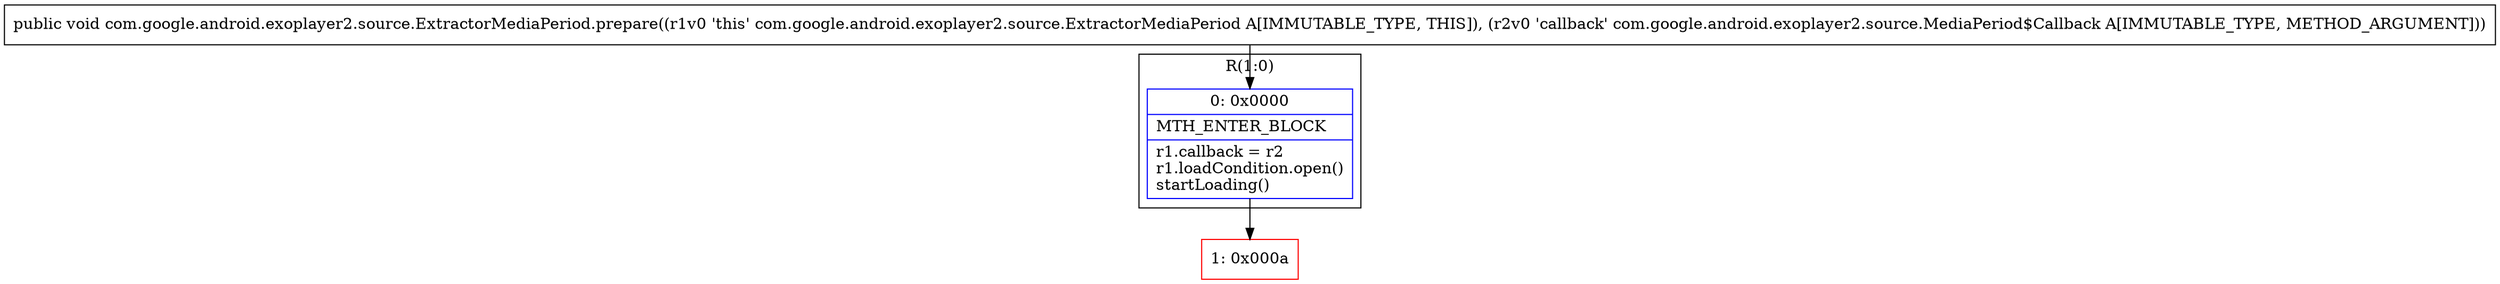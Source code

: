 digraph "CFG forcom.google.android.exoplayer2.source.ExtractorMediaPeriod.prepare(Lcom\/google\/android\/exoplayer2\/source\/MediaPeriod$Callback;)V" {
subgraph cluster_Region_2090882774 {
label = "R(1:0)";
node [shape=record,color=blue];
Node_0 [shape=record,label="{0\:\ 0x0000|MTH_ENTER_BLOCK\l|r1.callback = r2\lr1.loadCondition.open()\lstartLoading()\l}"];
}
Node_1 [shape=record,color=red,label="{1\:\ 0x000a}"];
MethodNode[shape=record,label="{public void com.google.android.exoplayer2.source.ExtractorMediaPeriod.prepare((r1v0 'this' com.google.android.exoplayer2.source.ExtractorMediaPeriod A[IMMUTABLE_TYPE, THIS]), (r2v0 'callback' com.google.android.exoplayer2.source.MediaPeriod$Callback A[IMMUTABLE_TYPE, METHOD_ARGUMENT])) }"];
MethodNode -> Node_0;
Node_0 -> Node_1;
}

